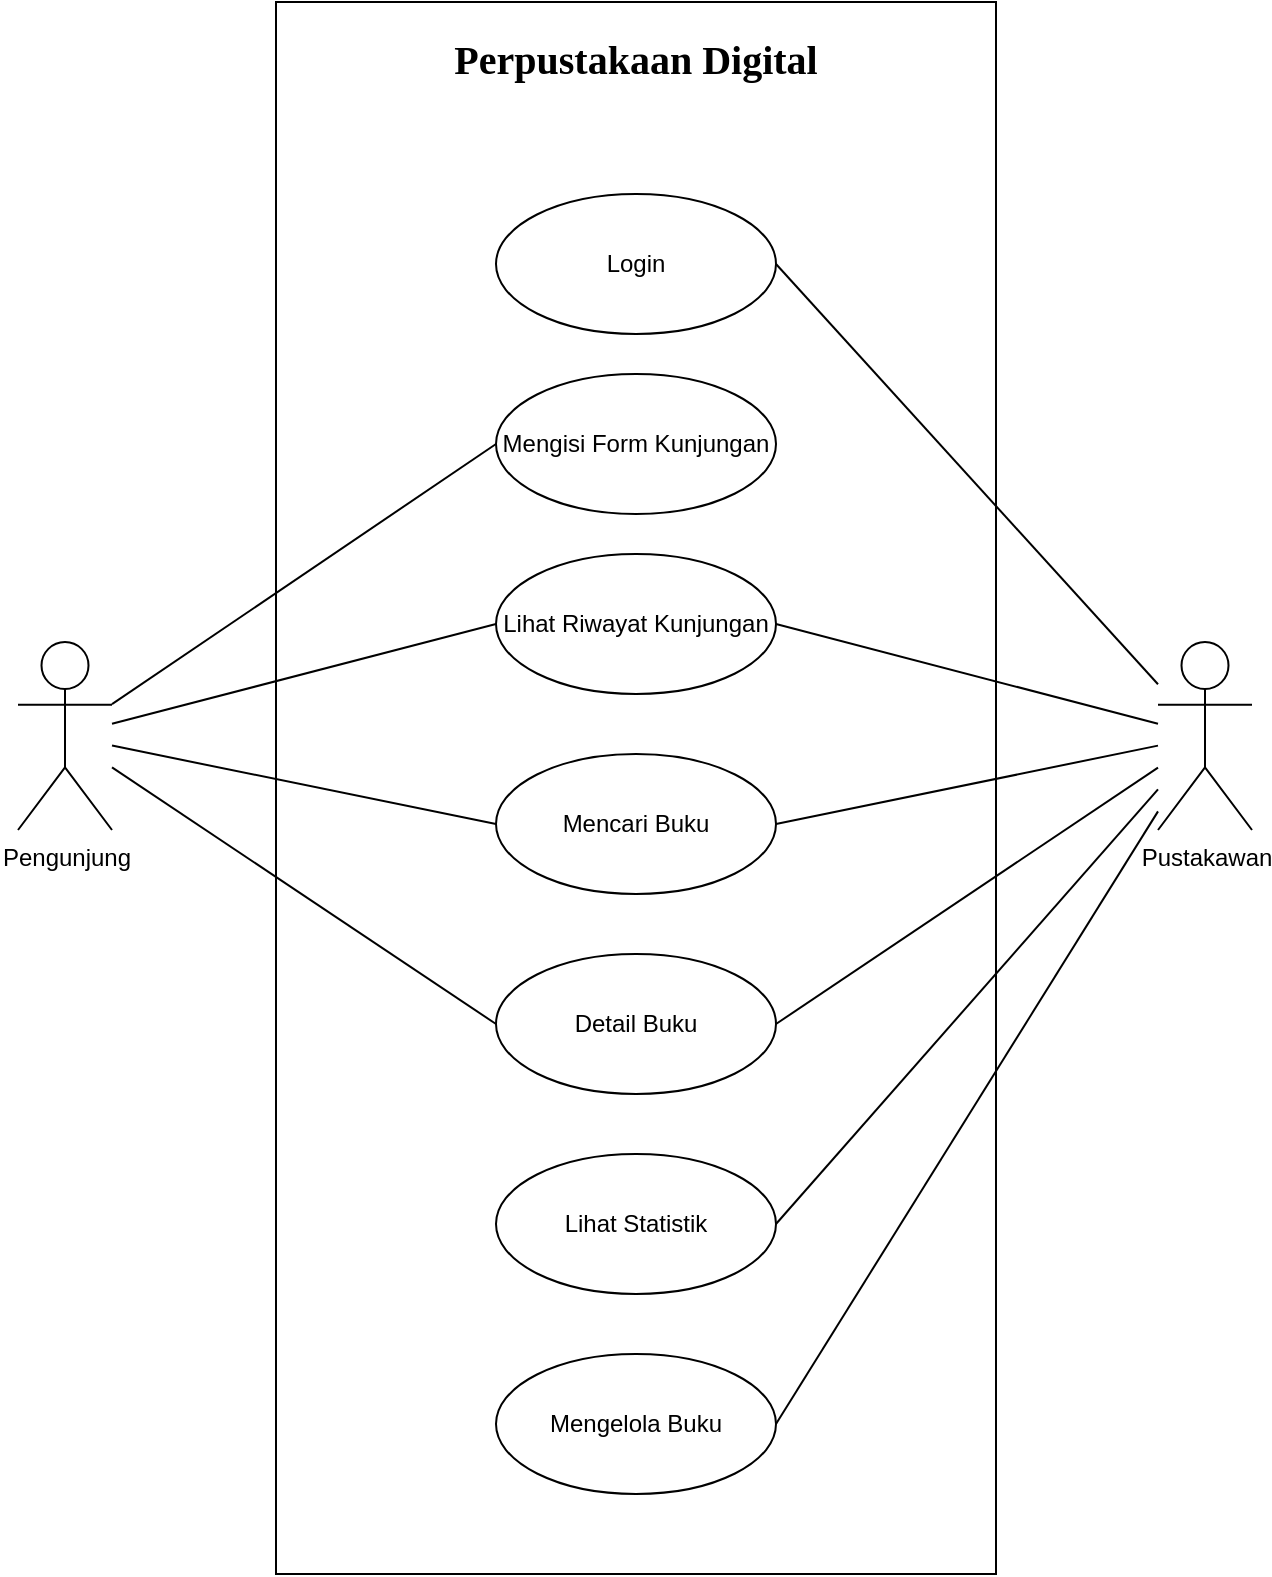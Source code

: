 <mxfile version="23.1.1" type="github">
  <diagram name="Page-1" id="O0e1SVlPlBs_hwqBBHN3">
    <mxGraphModel dx="1687" dy="868" grid="1" gridSize="10" guides="1" tooltips="1" connect="1" arrows="1" fold="1" page="1" pageScale="1" pageWidth="827" pageHeight="1169" math="0" shadow="0">
      <root>
        <mxCell id="0" />
        <mxCell id="1" parent="0" />
        <mxCell id="fkd6OsNKjprgPfUjHdYW-2" value="Perpustakaan Digital" style="rounded=0;whiteSpace=wrap;html=1;verticalAlign=top;fontSize=20;fontStyle=1;spacingTop=10;fontFamily=Verdana;" vertex="1" parent="1">
          <mxGeometry x="239" y="124" width="360" height="786" as="geometry" />
        </mxCell>
        <mxCell id="fkd6OsNKjprgPfUjHdYW-14" style="edgeStyle=none;rounded=0;orthogonalLoop=1;jettySize=auto;html=1;entryX=0;entryY=0.5;entryDx=0;entryDy=0;endArrow=none;endFill=0;" edge="1" parent="1" source="fkd6OsNKjprgPfUjHdYW-1" target="fkd6OsNKjprgPfUjHdYW-7">
          <mxGeometry relative="1" as="geometry">
            <mxPoint x="140.0" y="548.525" as="sourcePoint" />
            <mxPoint x="342" y="235" as="targetPoint" />
          </mxGeometry>
        </mxCell>
        <mxCell id="fkd6OsNKjprgPfUjHdYW-15" style="edgeStyle=none;rounded=0;orthogonalLoop=1;jettySize=auto;html=1;entryX=0;entryY=0.5;entryDx=0;entryDy=0;endArrow=none;endFill=0;" edge="1" parent="1" source="fkd6OsNKjprgPfUjHdYW-1" target="fkd6OsNKjprgPfUjHdYW-8">
          <mxGeometry relative="1" as="geometry">
            <mxPoint x="140.0" y="558.947" as="sourcePoint" />
            <mxPoint x="342" y="335" as="targetPoint" />
          </mxGeometry>
        </mxCell>
        <mxCell id="fkd6OsNKjprgPfUjHdYW-16" style="edgeStyle=none;rounded=0;orthogonalLoop=1;jettySize=auto;html=1;entryX=0;entryY=0.5;entryDx=0;entryDy=0;endArrow=none;endFill=0;" edge="1" parent="1" source="fkd6OsNKjprgPfUjHdYW-1" target="fkd6OsNKjprgPfUjHdYW-9">
          <mxGeometry relative="1" as="geometry" />
        </mxCell>
        <mxCell id="fkd6OsNKjprgPfUjHdYW-17" style="edgeStyle=none;rounded=0;orthogonalLoop=1;jettySize=auto;html=1;entryX=0;entryY=0.5;entryDx=0;entryDy=0;endArrow=none;endFill=0;" edge="1" parent="1" source="fkd6OsNKjprgPfUjHdYW-1" target="fkd6OsNKjprgPfUjHdYW-11">
          <mxGeometry relative="1" as="geometry" />
        </mxCell>
        <mxCell id="fkd6OsNKjprgPfUjHdYW-1" value="Pengunjung" style="shape=umlActor;verticalLabelPosition=bottom;verticalAlign=top;html=1;outlineConnect=0;" vertex="1" parent="1">
          <mxGeometry x="110" y="444" width="47" height="94" as="geometry" />
        </mxCell>
        <mxCell id="fkd6OsNKjprgPfUjHdYW-18" style="edgeStyle=none;rounded=0;orthogonalLoop=1;jettySize=auto;html=1;entryX=1;entryY=0.5;entryDx=0;entryDy=0;endArrow=none;endFill=0;" edge="1" parent="1" source="fkd6OsNKjprgPfUjHdYW-3" target="fkd6OsNKjprgPfUjHdYW-8">
          <mxGeometry relative="1" as="geometry" />
        </mxCell>
        <mxCell id="fkd6OsNKjprgPfUjHdYW-19" style="edgeStyle=none;rounded=0;orthogonalLoop=1;jettySize=auto;html=1;entryX=1;entryY=0.5;entryDx=0;entryDy=0;endArrow=none;endFill=0;" edge="1" parent="1" source="fkd6OsNKjprgPfUjHdYW-3" target="fkd6OsNKjprgPfUjHdYW-9">
          <mxGeometry relative="1" as="geometry" />
        </mxCell>
        <mxCell id="fkd6OsNKjprgPfUjHdYW-20" style="edgeStyle=none;rounded=0;orthogonalLoop=1;jettySize=auto;html=1;entryX=1;entryY=0.5;entryDx=0;entryDy=0;endArrow=none;endFill=0;" edge="1" parent="1" source="fkd6OsNKjprgPfUjHdYW-3" target="fkd6OsNKjprgPfUjHdYW-11">
          <mxGeometry relative="1" as="geometry" />
        </mxCell>
        <mxCell id="fkd6OsNKjprgPfUjHdYW-21" style="edgeStyle=none;rounded=0;orthogonalLoop=1;jettySize=auto;html=1;entryX=1;entryY=0.5;entryDx=0;entryDy=0;endArrow=none;endFill=0;" edge="1" parent="1" source="fkd6OsNKjprgPfUjHdYW-3" target="fkd6OsNKjprgPfUjHdYW-10">
          <mxGeometry relative="1" as="geometry" />
        </mxCell>
        <mxCell id="fkd6OsNKjprgPfUjHdYW-24" style="edgeStyle=none;rounded=0;orthogonalLoop=1;jettySize=auto;html=1;entryX=1;entryY=0.5;entryDx=0;entryDy=0;endArrow=none;endFill=0;" edge="1" parent="1" source="fkd6OsNKjprgPfUjHdYW-3" target="fkd6OsNKjprgPfUjHdYW-12">
          <mxGeometry relative="1" as="geometry" />
        </mxCell>
        <mxCell id="fkd6OsNKjprgPfUjHdYW-25" style="edgeStyle=none;rounded=0;orthogonalLoop=1;jettySize=auto;html=1;entryX=1;entryY=0.5;entryDx=0;entryDy=0;endArrow=none;endFill=0;" edge="1" parent="1" source="fkd6OsNKjprgPfUjHdYW-3" target="fkd6OsNKjprgPfUjHdYW-13">
          <mxGeometry relative="1" as="geometry" />
        </mxCell>
        <mxCell id="fkd6OsNKjprgPfUjHdYW-3" value="Pustakawan" style="shape=umlActor;verticalLabelPosition=bottom;verticalAlign=top;html=1;outlineConnect=0;" vertex="1" parent="1">
          <mxGeometry x="680" y="444" width="47" height="94" as="geometry" />
        </mxCell>
        <mxCell id="fkd6OsNKjprgPfUjHdYW-7" value="Mengisi Form Kunjungan" style="ellipse;whiteSpace=wrap;html=1;" vertex="1" parent="1">
          <mxGeometry x="349" y="310" width="140" height="70" as="geometry" />
        </mxCell>
        <mxCell id="fkd6OsNKjprgPfUjHdYW-8" value="Lihat Riwayat Kunjungan" style="ellipse;whiteSpace=wrap;html=1;" vertex="1" parent="1">
          <mxGeometry x="349" y="400" width="140" height="70" as="geometry" />
        </mxCell>
        <mxCell id="fkd6OsNKjprgPfUjHdYW-9" value="Mencari Buku" style="ellipse;whiteSpace=wrap;html=1;" vertex="1" parent="1">
          <mxGeometry x="349" y="500" width="140" height="70" as="geometry" />
        </mxCell>
        <mxCell id="fkd6OsNKjprgPfUjHdYW-10" value="Login" style="ellipse;whiteSpace=wrap;html=1;" vertex="1" parent="1">
          <mxGeometry x="349" y="220" width="140" height="70" as="geometry" />
        </mxCell>
        <mxCell id="fkd6OsNKjprgPfUjHdYW-11" value="Detail Buku" style="ellipse;whiteSpace=wrap;html=1;" vertex="1" parent="1">
          <mxGeometry x="349" y="600" width="140" height="70" as="geometry" />
        </mxCell>
        <mxCell id="fkd6OsNKjprgPfUjHdYW-12" value="Lihat Statistik" style="ellipse;whiteSpace=wrap;html=1;" vertex="1" parent="1">
          <mxGeometry x="349" y="700" width="140" height="70" as="geometry" />
        </mxCell>
        <mxCell id="fkd6OsNKjprgPfUjHdYW-13" value="Mengelola Buku" style="ellipse;whiteSpace=wrap;html=1;" vertex="1" parent="1">
          <mxGeometry x="349" y="800" width="140" height="70" as="geometry" />
        </mxCell>
      </root>
    </mxGraphModel>
  </diagram>
</mxfile>
